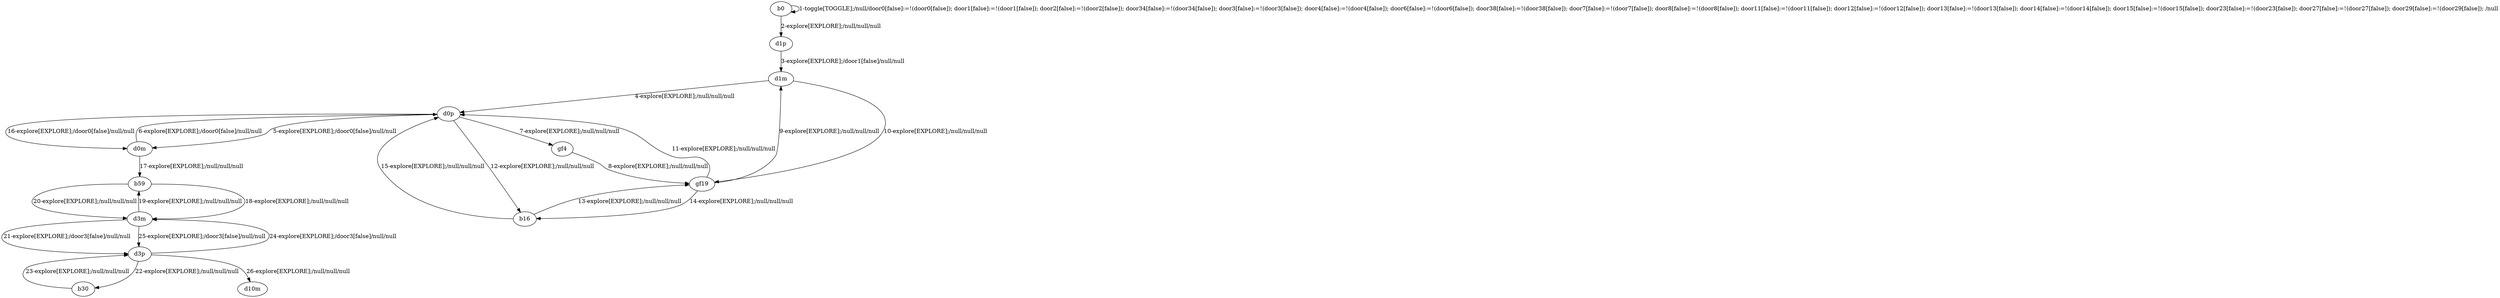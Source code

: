 # Total number of goals covered by this test: 2
# d0p --> gf4
# d0m --> d0p

digraph g {
"b0" -> "b0" [label = "1-toggle[TOGGLE];/null/door0[false]:=!(door0[false]); door1[false]:=!(door1[false]); door2[false]:=!(door2[false]); door34[false]:=!(door34[false]); door3[false]:=!(door3[false]); door4[false]:=!(door4[false]); door6[false]:=!(door6[false]); door38[false]:=!(door38[false]); door7[false]:=!(door7[false]); door8[false]:=!(door8[false]); door11[false]:=!(door11[false]); door12[false]:=!(door12[false]); door13[false]:=!(door13[false]); door14[false]:=!(door14[false]); door15[false]:=!(door15[false]); door23[false]:=!(door23[false]); door27[false]:=!(door27[false]); door29[false]:=!(door29[false]); /null"];
"b0" -> "d1p" [label = "2-explore[EXPLORE];/null/null/null"];
"d1p" -> "d1m" [label = "3-explore[EXPLORE];/door1[false]/null/null"];
"d1m" -> "d0p" [label = "4-explore[EXPLORE];/null/null/null"];
"d0p" -> "d0m" [label = "5-explore[EXPLORE];/door0[false]/null/null"];
"d0m" -> "d0p" [label = "6-explore[EXPLORE];/door0[false]/null/null"];
"d0p" -> "gf4" [label = "7-explore[EXPLORE];/null/null/null"];
"gf4" -> "gf19" [label = "8-explore[EXPLORE];/null/null/null"];
"gf19" -> "d1m" [label = "9-explore[EXPLORE];/null/null/null"];
"d1m" -> "gf19" [label = "10-explore[EXPLORE];/null/null/null"];
"gf19" -> "d0p" [label = "11-explore[EXPLORE];/null/null/null"];
"d0p" -> "b16" [label = "12-explore[EXPLORE];/null/null/null"];
"b16" -> "gf19" [label = "13-explore[EXPLORE];/null/null/null"];
"gf19" -> "b16" [label = "14-explore[EXPLORE];/null/null/null"];
"b16" -> "d0p" [label = "15-explore[EXPLORE];/null/null/null"];
"d0p" -> "d0m" [label = "16-explore[EXPLORE];/door0[false]/null/null"];
"d0m" -> "b59" [label = "17-explore[EXPLORE];/null/null/null"];
"b59" -> "d3m" [label = "18-explore[EXPLORE];/null/null/null"];
"d3m" -> "b59" [label = "19-explore[EXPLORE];/null/null/null"];
"b59" -> "d3m" [label = "20-explore[EXPLORE];/null/null/null"];
"d3m" -> "d3p" [label = "21-explore[EXPLORE];/door3[false]/null/null"];
"d3p" -> "b30" [label = "22-explore[EXPLORE];/null/null/null"];
"b30" -> "d3p" [label = "23-explore[EXPLORE];/null/null/null"];
"d3p" -> "d3m" [label = "24-explore[EXPLORE];/door3[false]/null/null"];
"d3m" -> "d3p" [label = "25-explore[EXPLORE];/door3[false]/null/null"];
"d3p" -> "d10m" [label = "26-explore[EXPLORE];/null/null/null"];
}